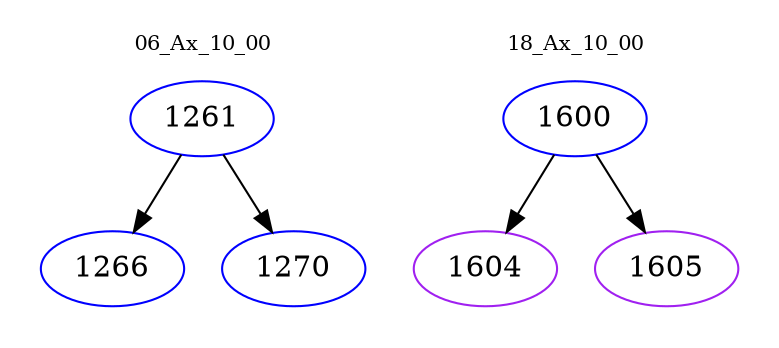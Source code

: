 digraph{
subgraph cluster_0 {
color = white
label = "06_Ax_10_00";
fontsize=10;
T0_1261 [label="1261", color="blue"]
T0_1261 -> T0_1266 [color="black"]
T0_1266 [label="1266", color="blue"]
T0_1261 -> T0_1270 [color="black"]
T0_1270 [label="1270", color="blue"]
}
subgraph cluster_1 {
color = white
label = "18_Ax_10_00";
fontsize=10;
T1_1600 [label="1600", color="blue"]
T1_1600 -> T1_1604 [color="black"]
T1_1604 [label="1604", color="purple"]
T1_1600 -> T1_1605 [color="black"]
T1_1605 [label="1605", color="purple"]
}
}
